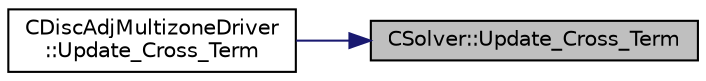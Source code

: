 digraph "CSolver::Update_Cross_Term"
{
 // LATEX_PDF_SIZE
  edge [fontname="Helvetica",fontsize="10",labelfontname="Helvetica",labelfontsize="10"];
  node [fontname="Helvetica",fontsize="10",shape=record];
  rankdir="RL";
  Node1 [label="CSolver::Update_Cross_Term",height=0.2,width=0.4,color="black", fillcolor="grey75", style="filled", fontcolor="black",tooltip="Update a given cross-term with relaxation and the running total (External)."];
  Node1 -> Node2 [dir="back",color="midnightblue",fontsize="10",style="solid",fontname="Helvetica"];
  Node2 [label="CDiscAdjMultizoneDriver\l::Update_Cross_Term",height=0.2,width=0.4,color="black", fillcolor="white", style="filled",URL="$classCDiscAdjMultizoneDriver.html#a2082c38dcc2c5d0e165c56925811bb8e",tooltip="Extract contribution of iZone to jZone with BGS relaxation."];
}
